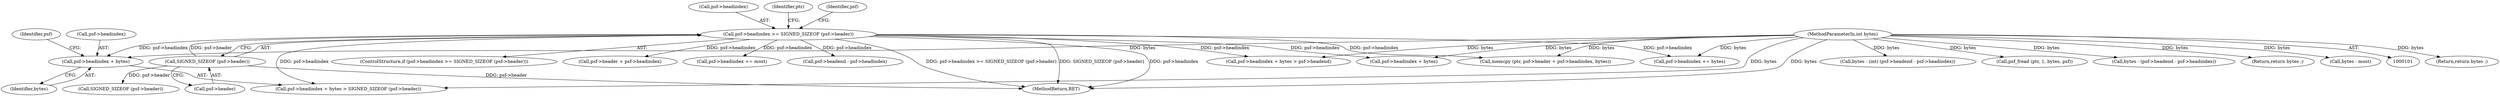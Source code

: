digraph "1_libsndfile_708e996c87c5fae77b104ccfeb8f6db784c32074_13@pointer" {
"1000127" [label="(Call,psf->headindex + bytes)"];
"1000111" [label="(Call,psf->headindex >= SIGNED_SIZEOF (psf->header))"];
"1000115" [label="(Call,SIGNED_SIZEOF (psf->header))"];
"1000104" [label="(MethodParameterIn,int bytes)"];
"1000128" [label="(Call,psf->headindex)"];
"1000189" [label="(Return,return bytes ;)"];
"1000110" [label="(ControlStructure,if (psf->headindex >= SIGNED_SIZEOF (psf->header)))"];
"1000112" [label="(Call,psf->headindex)"];
"1000193" [label="(Call,psf->headindex + bytes)"];
"1000226" [label="(Call,bytes - (int) (psf->headend - psf->headindex))"];
"1000120" [label="(Call,psf_fread (ptr, 1, bytes, psf))"];
"1000192" [label="(Call,psf->headindex + bytes > psf->headend)"];
"1000265" [label="(MethodReturn,RET)"];
"1000213" [label="(Call,bytes - (psf->headend - psf->headindex))"];
"1000131" [label="(Identifier,bytes)"];
"1000104" [label="(MethodParameterIn,int bytes)"];
"1000250" [label="(Call,psf->header + psf->headindex)"];
"1000248" [label="(Call,memcpy (ptr, psf->header + psf->headindex, bytes))"];
"1000116" [label="(Call,psf->header)"];
"1000173" [label="(Call,psf->headindex += most)"];
"1000258" [label="(Call,psf->headindex += bytes)"];
"1000127" [label="(Call,psf->headindex + bytes)"];
"1000132" [label="(Call,SIGNED_SIZEOF (psf->header))"];
"1000215" [label="(Call,psf->headend - psf->headindex)"];
"1000115" [label="(Call,SIGNED_SIZEOF (psf->header))"];
"1000121" [label="(Identifier,ptr)"];
"1000263" [label="(Return,return bytes ;)"];
"1000184" [label="(Call,bytes - most)"];
"1000126" [label="(Call,psf->headindex + bytes > SIGNED_SIZEOF (psf->header))"];
"1000129" [label="(Identifier,psf)"];
"1000134" [label="(Identifier,psf)"];
"1000111" [label="(Call,psf->headindex >= SIGNED_SIZEOF (psf->header))"];
"1000127" -> "1000126"  [label="AST: "];
"1000127" -> "1000131"  [label="CFG: "];
"1000128" -> "1000127"  [label="AST: "];
"1000131" -> "1000127"  [label="AST: "];
"1000134" -> "1000127"  [label="CFG: "];
"1000111" -> "1000127"  [label="DDG: psf->headindex"];
"1000104" -> "1000127"  [label="DDG: bytes"];
"1000111" -> "1000110"  [label="AST: "];
"1000111" -> "1000115"  [label="CFG: "];
"1000112" -> "1000111"  [label="AST: "];
"1000115" -> "1000111"  [label="AST: "];
"1000121" -> "1000111"  [label="CFG: "];
"1000129" -> "1000111"  [label="CFG: "];
"1000111" -> "1000265"  [label="DDG: SIGNED_SIZEOF (psf->header)"];
"1000111" -> "1000265"  [label="DDG: psf->headindex"];
"1000111" -> "1000265"  [label="DDG: psf->headindex >= SIGNED_SIZEOF (psf->header)"];
"1000115" -> "1000111"  [label="DDG: psf->header"];
"1000111" -> "1000126"  [label="DDG: psf->headindex"];
"1000111" -> "1000173"  [label="DDG: psf->headindex"];
"1000111" -> "1000192"  [label="DDG: psf->headindex"];
"1000111" -> "1000193"  [label="DDG: psf->headindex"];
"1000111" -> "1000215"  [label="DDG: psf->headindex"];
"1000111" -> "1000248"  [label="DDG: psf->headindex"];
"1000111" -> "1000250"  [label="DDG: psf->headindex"];
"1000111" -> "1000258"  [label="DDG: psf->headindex"];
"1000115" -> "1000116"  [label="CFG: "];
"1000116" -> "1000115"  [label="AST: "];
"1000115" -> "1000265"  [label="DDG: psf->header"];
"1000115" -> "1000132"  [label="DDG: psf->header"];
"1000104" -> "1000101"  [label="AST: "];
"1000104" -> "1000265"  [label="DDG: bytes"];
"1000104" -> "1000120"  [label="DDG: bytes"];
"1000104" -> "1000126"  [label="DDG: bytes"];
"1000104" -> "1000184"  [label="DDG: bytes"];
"1000104" -> "1000189"  [label="DDG: bytes"];
"1000104" -> "1000192"  [label="DDG: bytes"];
"1000104" -> "1000193"  [label="DDG: bytes"];
"1000104" -> "1000213"  [label="DDG: bytes"];
"1000104" -> "1000226"  [label="DDG: bytes"];
"1000104" -> "1000248"  [label="DDG: bytes"];
"1000104" -> "1000258"  [label="DDG: bytes"];
"1000104" -> "1000263"  [label="DDG: bytes"];
}

